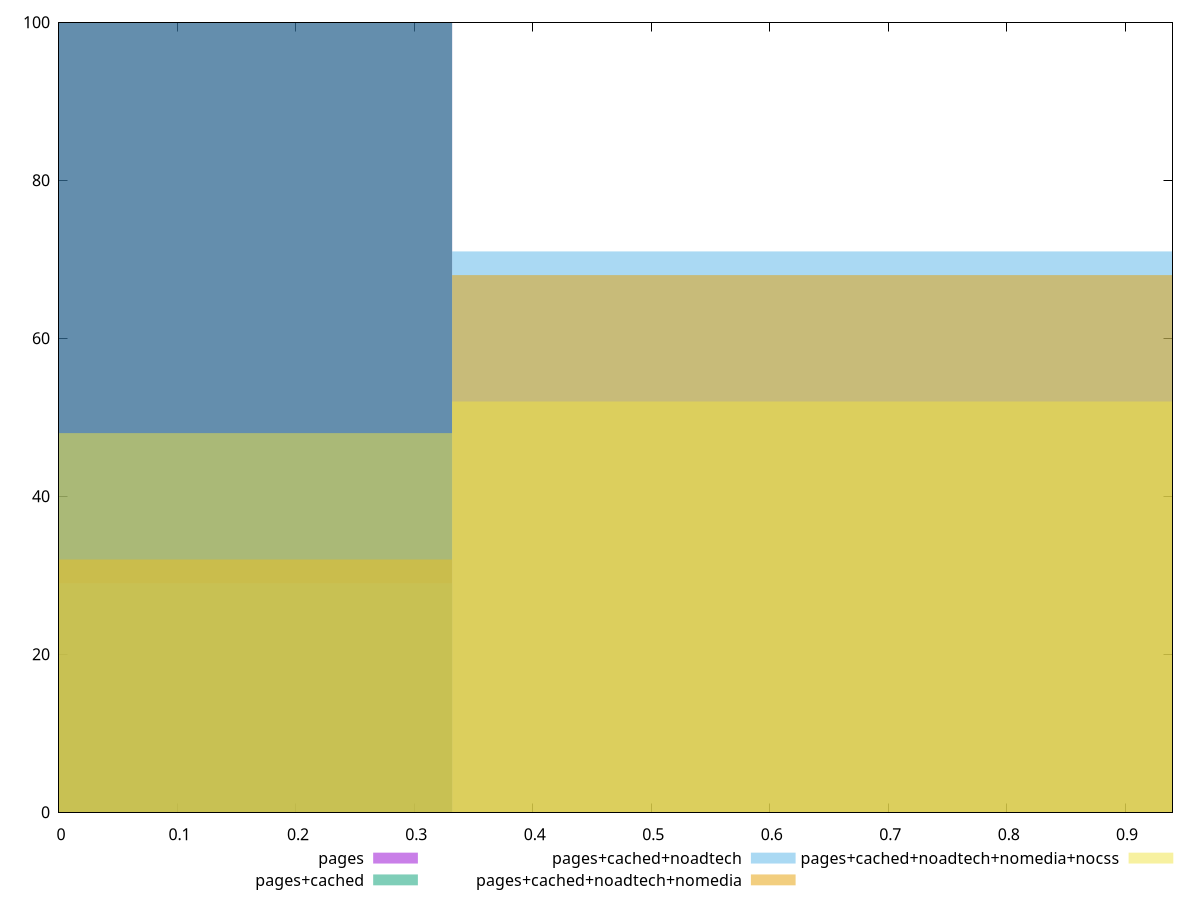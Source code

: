 reset

$pages <<EOF
0 100
EOF

$pagesCached <<EOF
0 100
EOF

$pagesCachedNoadtech <<EOF
0 29
0.6637362770798494 71
EOF

$pagesCachedNoadtechNomedia <<EOF
0.6637362770798494 68
0 32
EOF

$pagesCachedNoadtechNomediaNocss <<EOF
0.6637362770798494 52
0 48
EOF

set key outside below
set boxwidth 0.6637362770798494
set xrange [0:0.94]
set yrange [0:100]
set trange [0:100]
set style fill transparent solid 0.5 noborder
set terminal svg size 640, 530 enhanced background rgb 'white'
set output "report_00013_2021-02-09T12-04-24.940Z/max-potential-fid/comparison/histogram/all_score.svg"

plot $pages title "pages" with boxes, \
     $pagesCached title "pages+cached" with boxes, \
     $pagesCachedNoadtech title "pages+cached+noadtech" with boxes, \
     $pagesCachedNoadtechNomedia title "pages+cached+noadtech+nomedia" with boxes, \
     $pagesCachedNoadtechNomediaNocss title "pages+cached+noadtech+nomedia+nocss" with boxes

reset

